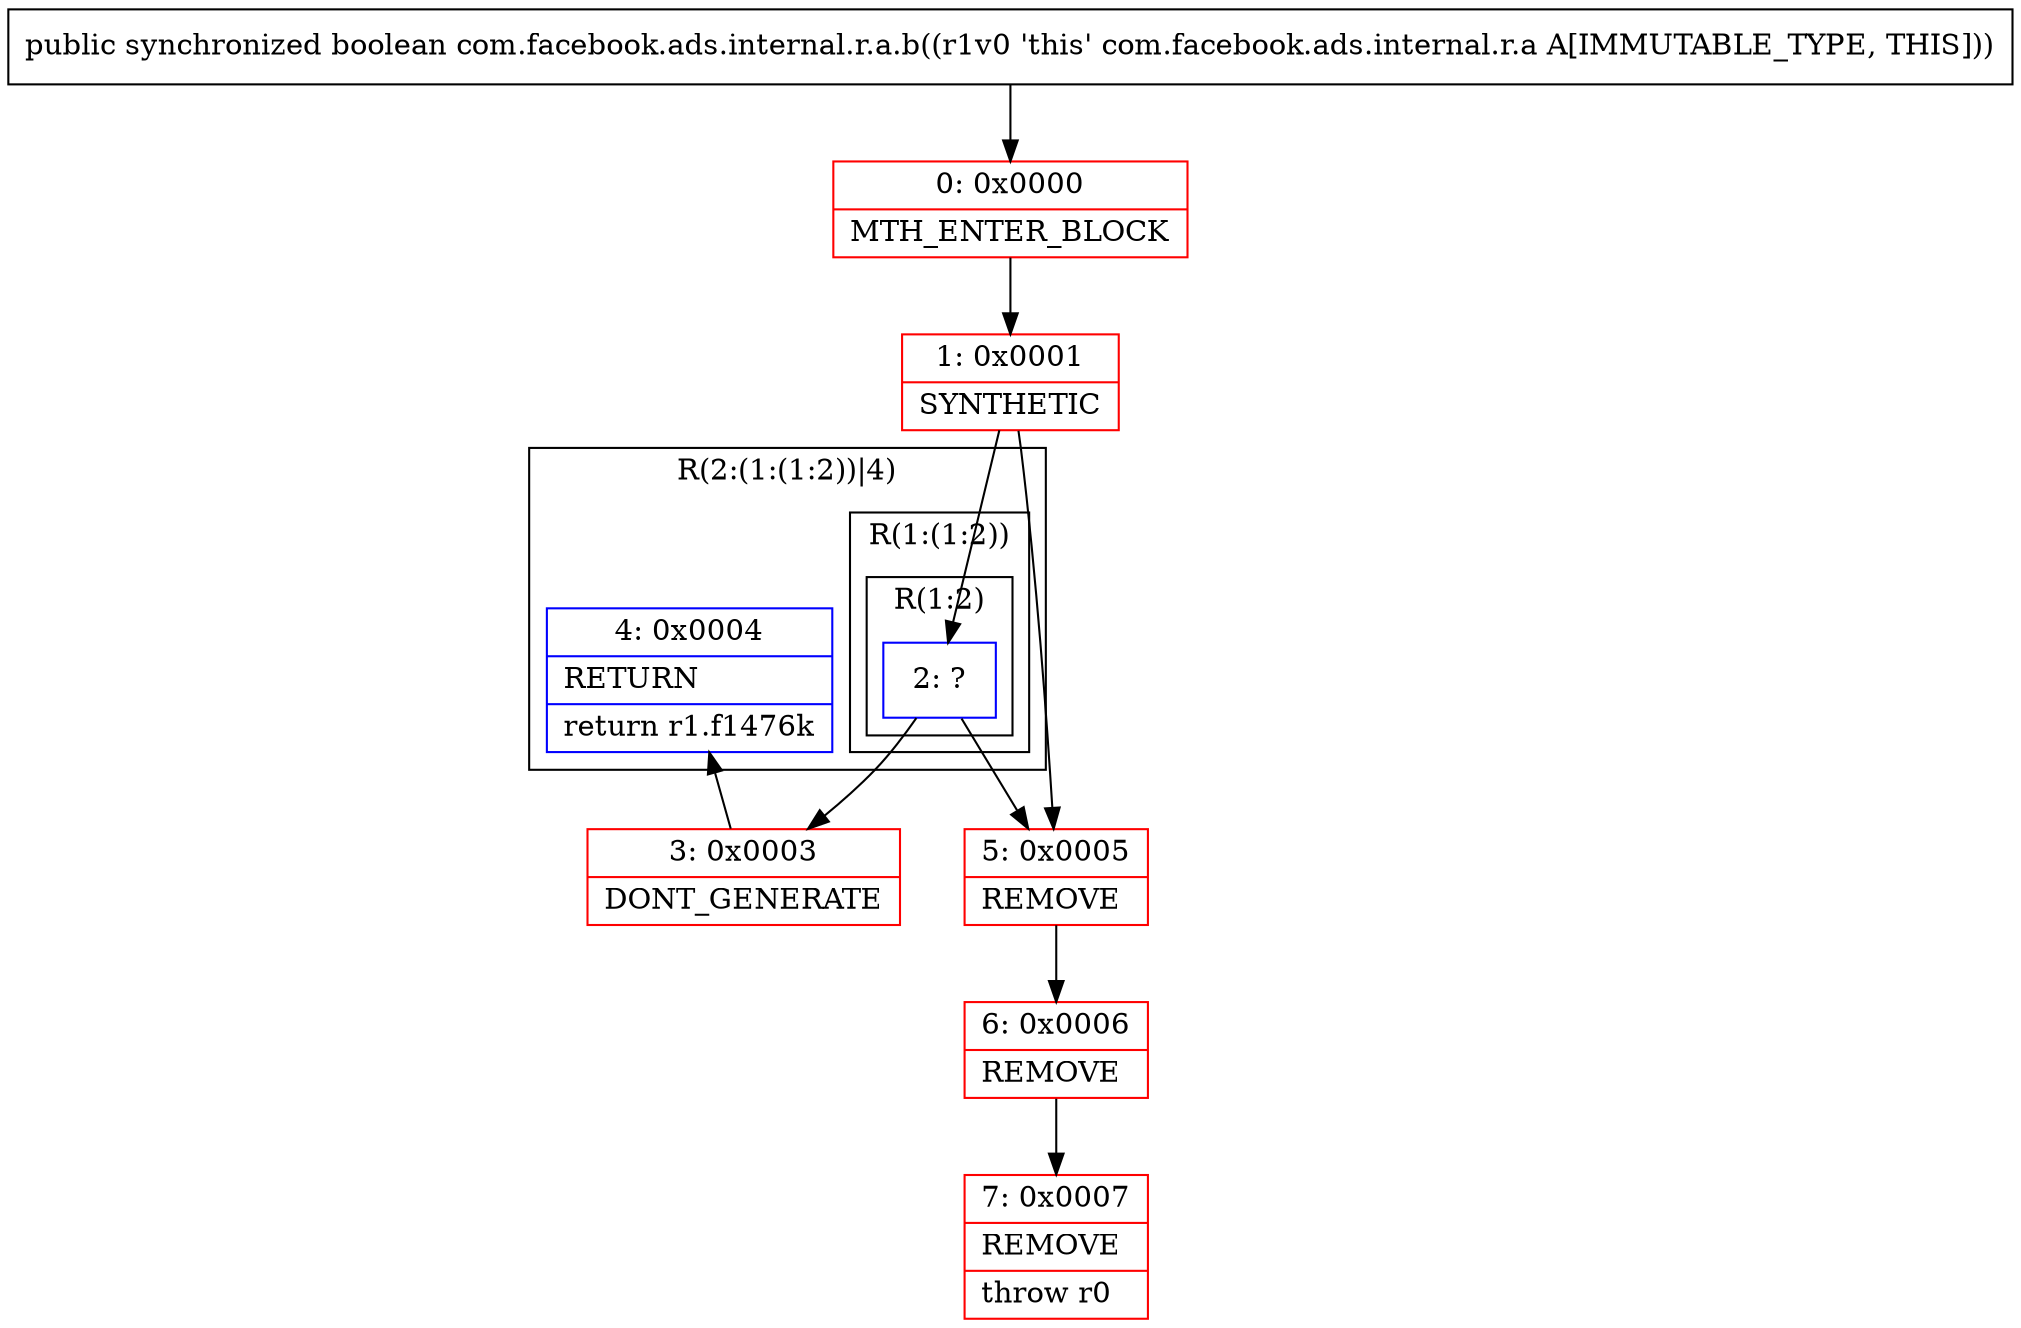 digraph "CFG forcom.facebook.ads.internal.r.a.b()Z" {
subgraph cluster_Region_1414358295 {
label = "R(2:(1:(1:2))|4)";
node [shape=record,color=blue];
subgraph cluster_Region_450383530 {
label = "R(1:(1:2))";
node [shape=record,color=blue];
subgraph cluster_Region_1297533064 {
label = "R(1:2)";
node [shape=record,color=blue];
Node_2 [shape=record,label="{2\:\ ?}"];
}
}
Node_4 [shape=record,label="{4\:\ 0x0004|RETURN\l|return r1.f1476k\l}"];
}
Node_0 [shape=record,color=red,label="{0\:\ 0x0000|MTH_ENTER_BLOCK\l}"];
Node_1 [shape=record,color=red,label="{1\:\ 0x0001|SYNTHETIC\l}"];
Node_3 [shape=record,color=red,label="{3\:\ 0x0003|DONT_GENERATE\l}"];
Node_5 [shape=record,color=red,label="{5\:\ 0x0005|REMOVE\l}"];
Node_6 [shape=record,color=red,label="{6\:\ 0x0006|REMOVE\l}"];
Node_7 [shape=record,color=red,label="{7\:\ 0x0007|REMOVE\l|throw r0\l}"];
MethodNode[shape=record,label="{public synchronized boolean com.facebook.ads.internal.r.a.b((r1v0 'this' com.facebook.ads.internal.r.a A[IMMUTABLE_TYPE, THIS])) }"];
MethodNode -> Node_0;
Node_2 -> Node_3;
Node_2 -> Node_5;
Node_0 -> Node_1;
Node_1 -> Node_2;
Node_1 -> Node_5;
Node_3 -> Node_4;
Node_5 -> Node_6;
Node_6 -> Node_7;
}


